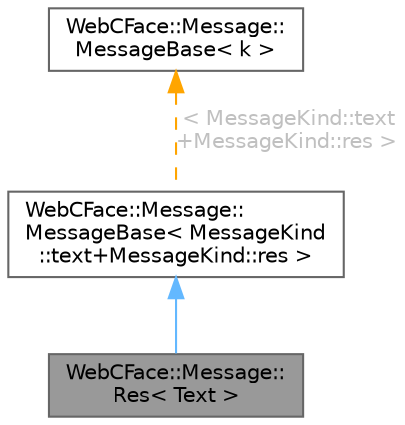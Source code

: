digraph "WebCFace::Message::Res&lt; Text &gt;"
{
 // LATEX_PDF_SIZE
  bgcolor="transparent";
  edge [fontname=Helvetica,fontsize=10,labelfontname=Helvetica,labelfontsize=10];
  node [fontname=Helvetica,fontsize=10,shape=box,height=0.2,width=0.4];
  Node1 [id="Node000001",label="WebCFace::Message::\lRes\< Text \>",height=0.2,width=0.4,color="gray40", fillcolor="grey60", style="filled", fontcolor="black",tooltip=" "];
  Node2 -> Node1 [id="edge1_Node000001_Node000002",dir="back",color="steelblue1",style="solid",tooltip=" "];
  Node2 [id="Node000002",label="WebCFace::Message::\lMessageBase\< MessageKind\l::text+MessageKind::res \>",height=0.2,width=0.4,color="gray40", fillcolor="white", style="filled",URL="$structWebCFace_1_1Message_1_1MessageBase.html",tooltip=" "];
  Node3 -> Node2 [id="edge2_Node000002_Node000003",dir="back",color="orange",style="dashed",tooltip=" ",label=" \< MessageKind::text\l+MessageKind::res \>",fontcolor="grey" ];
  Node3 [id="Node000003",label="WebCFace::Message::\lMessageBase\< k \>",height=0.2,width=0.4,color="gray40", fillcolor="white", style="filled",URL="$structWebCFace_1_1Message_1_1MessageBase.html",tooltip="型からkindを取得するためだけのベースクラス"];
}
